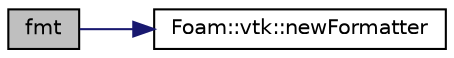 digraph "fmt"
{
  bgcolor="transparent";
  edge [fontname="Helvetica",fontsize="10",labelfontname="Helvetica",labelfontsize="10"];
  node [fontname="Helvetica",fontsize="10",shape=record];
  rankdir="LR";
  Node1 [label="fmt",height=0.2,width=0.4,color="black", fillcolor="grey75", style="filled" fontcolor="black"];
  Node1 -> Node2 [color="midnightblue",fontsize="10",style="solid",fontname="Helvetica"];
  Node2 [label="Foam::vtk::newFormatter",height=0.2,width=0.4,color="black",URL="$namespaceFoam_1_1vtk.html#a8eff03b2bac306ff1dd45114964ffe32",tooltip="Return a default asciiFormatter. "];
}
